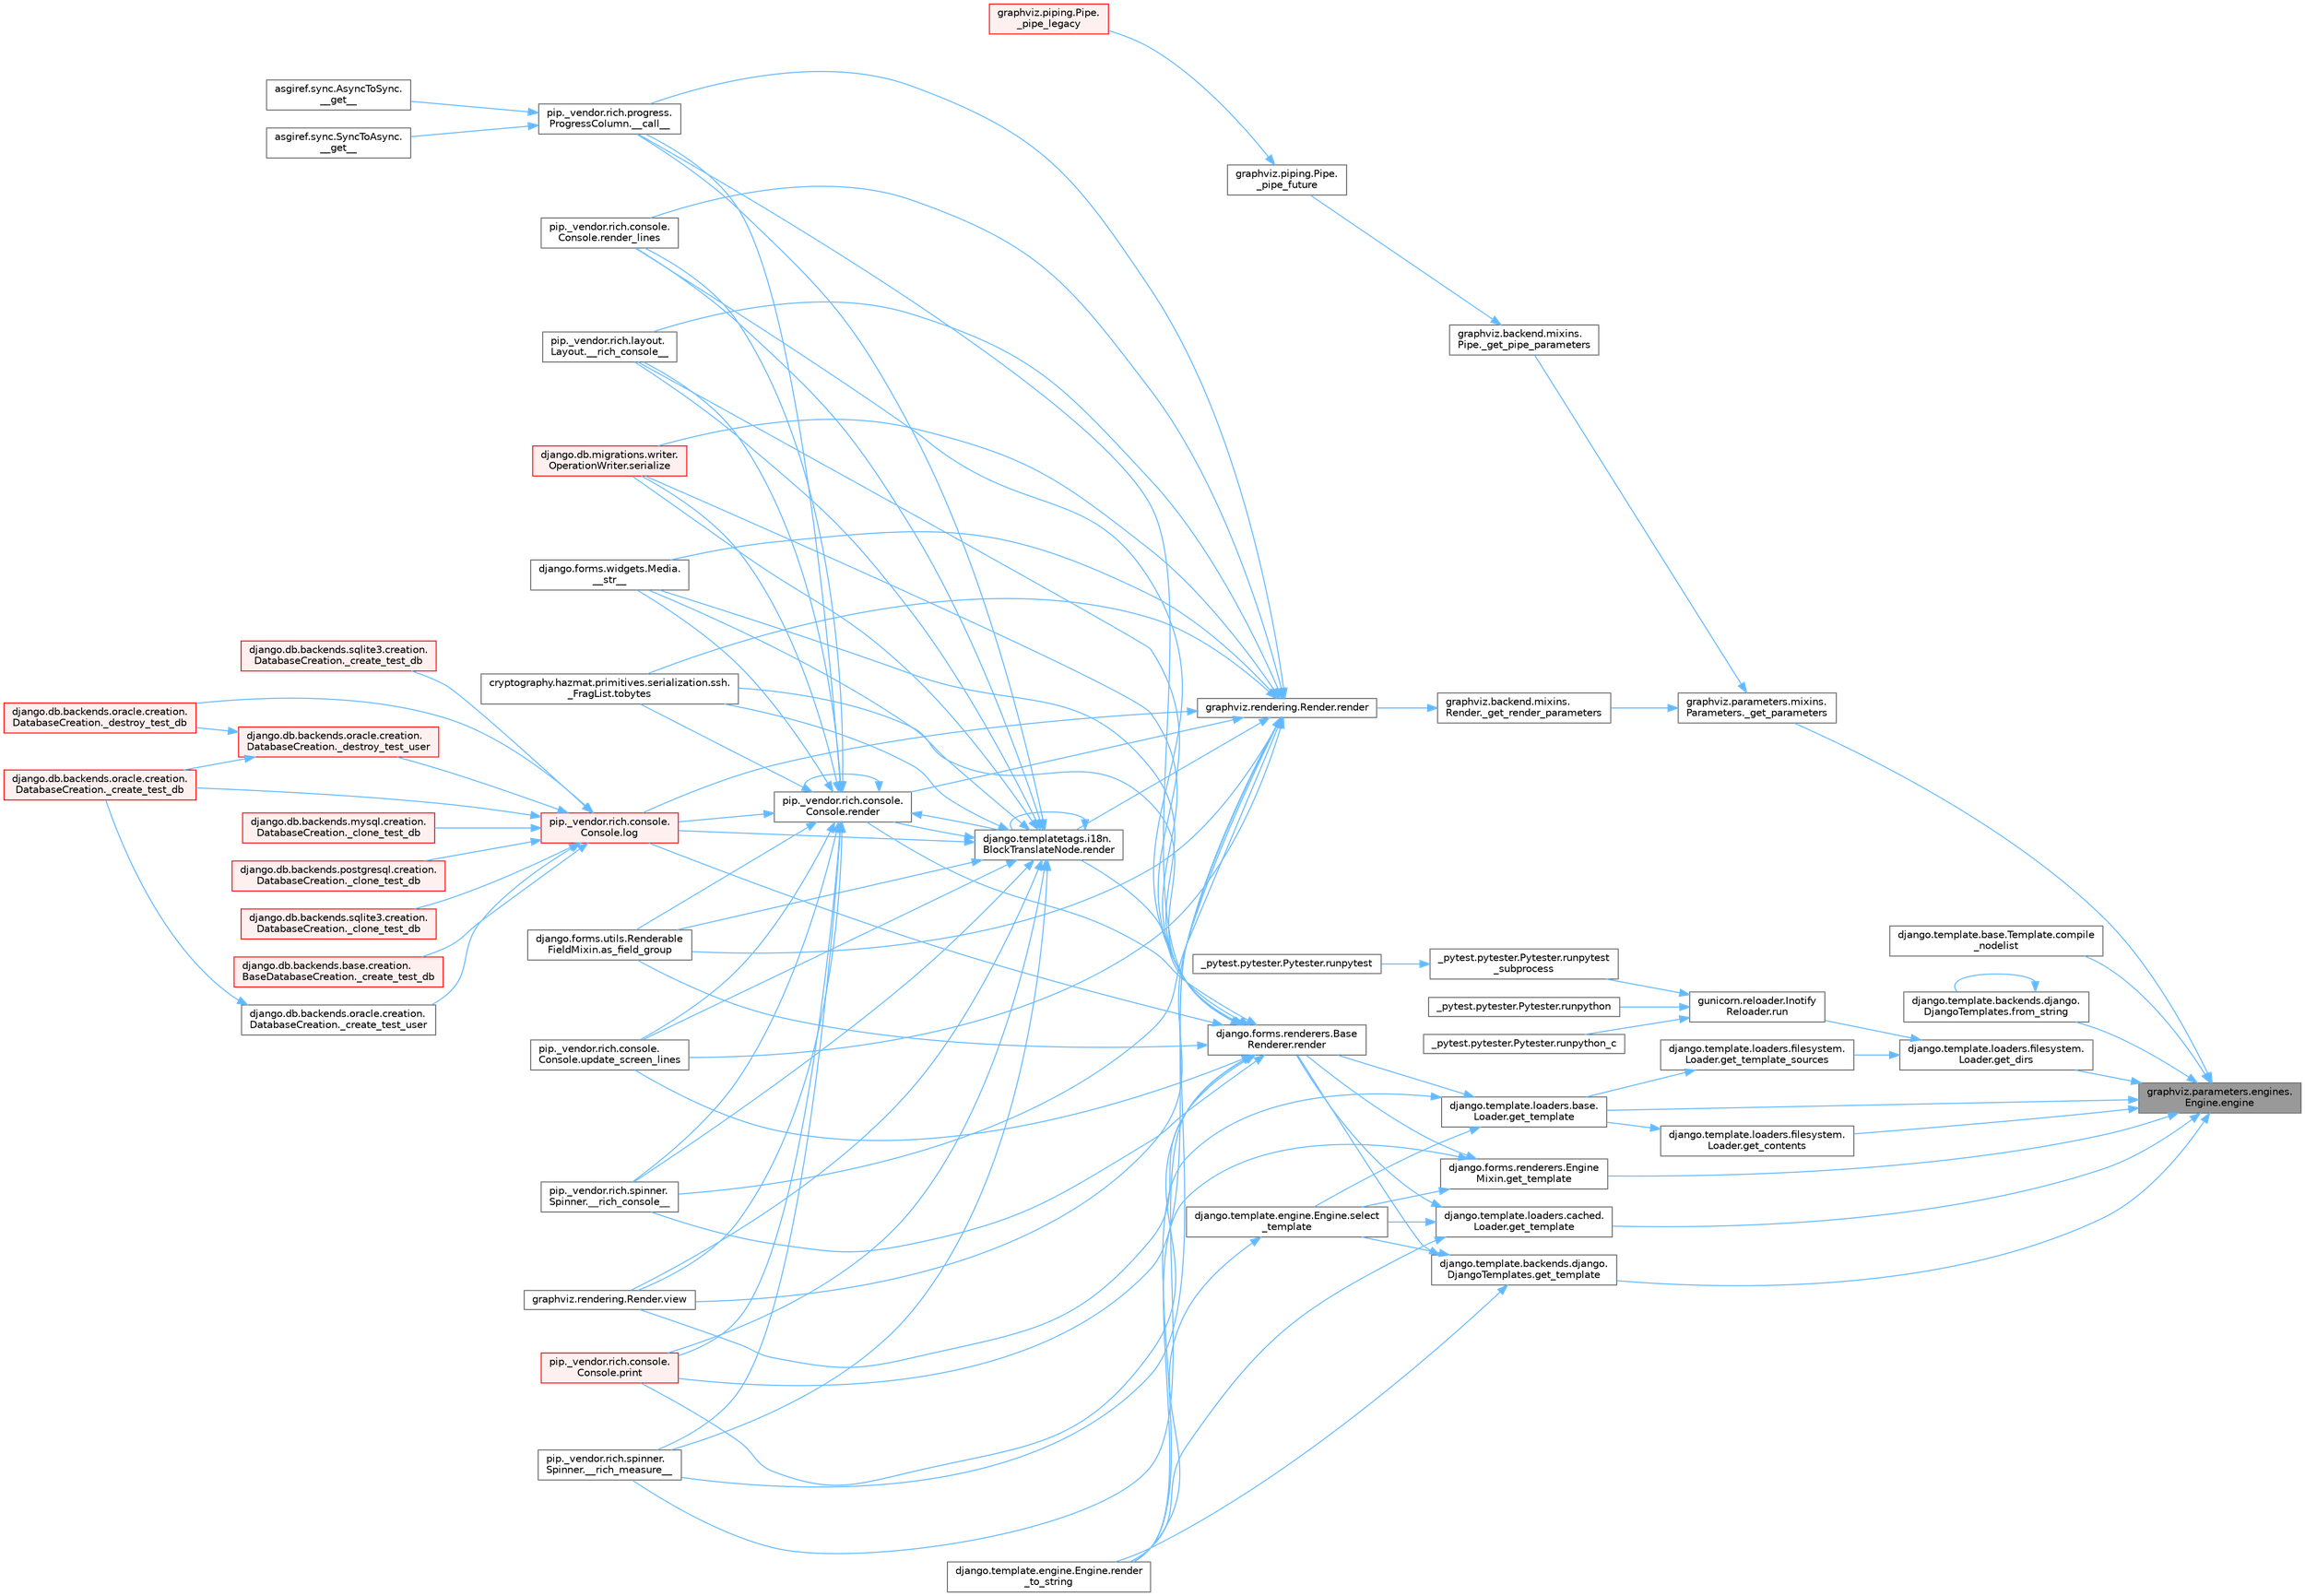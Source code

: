 digraph "graphviz.parameters.engines.Engine.engine"
{
 // LATEX_PDF_SIZE
  bgcolor="transparent";
  edge [fontname=Helvetica,fontsize=10,labelfontname=Helvetica,labelfontsize=10];
  node [fontname=Helvetica,fontsize=10,shape=box,height=0.2,width=0.4];
  rankdir="RL";
  Node1 [id="Node000001",label="graphviz.parameters.engines.\lEngine.engine",height=0.2,width=0.4,color="gray40", fillcolor="grey60", style="filled", fontcolor="black",tooltip=" "];
  Node1 -> Node2 [id="edge1_Node000001_Node000002",dir="back",color="steelblue1",style="solid",tooltip=" "];
  Node2 [id="Node000002",label="graphviz.parameters.mixins.\lParameters._get_parameters",height=0.2,width=0.4,color="grey40", fillcolor="white", style="filled",URL="$classgraphviz_1_1parameters_1_1mixins_1_1_parameters.html#afbdb3248258e4e956d5a7a5f70e60b27",tooltip=" "];
  Node2 -> Node3 [id="edge2_Node000002_Node000003",dir="back",color="steelblue1",style="solid",tooltip=" "];
  Node3 [id="Node000003",label="graphviz.backend.mixins.\lPipe._get_pipe_parameters",height=0.2,width=0.4,color="grey40", fillcolor="white", style="filled",URL="$classgraphviz_1_1backend_1_1mixins_1_1_pipe.html#a71c9b0c3410eae1975141f6c7774a1a0",tooltip=" "];
  Node3 -> Node4 [id="edge3_Node000003_Node000004",dir="back",color="steelblue1",style="solid",tooltip=" "];
  Node4 [id="Node000004",label="graphviz.piping.Pipe.\l_pipe_future",height=0.2,width=0.4,color="grey40", fillcolor="white", style="filled",URL="$classgraphviz_1_1piping_1_1_pipe.html#af8e945601764f6c1340dc13ff7606aab",tooltip=" "];
  Node4 -> Node5 [id="edge4_Node000004_Node000005",dir="back",color="steelblue1",style="solid",tooltip=" "];
  Node5 [id="Node000005",label="graphviz.piping.Pipe.\l_pipe_legacy",height=0.2,width=0.4,color="red", fillcolor="#FFF0F0", style="filled",URL="$classgraphviz_1_1piping_1_1_pipe.html#a6632f0bdcb84b91daead31b26b79b528",tooltip=" "];
  Node2 -> Node10 [id="edge5_Node000002_Node000010",dir="back",color="steelblue1",style="solid",tooltip=" "];
  Node10 [id="Node000010",label="graphviz.backend.mixins.\lRender._get_render_parameters",height=0.2,width=0.4,color="grey40", fillcolor="white", style="filled",URL="$classgraphviz_1_1backend_1_1mixins_1_1_render.html#aedbcb99d10d2133f71d5f6671cbe257b",tooltip=" "];
  Node10 -> Node11 [id="edge6_Node000010_Node000011",dir="back",color="steelblue1",style="solid",tooltip=" "];
  Node11 [id="Node000011",label="graphviz.rendering.Render.render",height=0.2,width=0.4,color="grey40", fillcolor="white", style="filled",URL="$classgraphviz_1_1rendering_1_1_render.html#a0249d6538d64a6b59b1bed64d4636456",tooltip=" "];
  Node11 -> Node12 [id="edge7_Node000011_Node000012",dir="back",color="steelblue1",style="solid",tooltip=" "];
  Node12 [id="Node000012",label="pip._vendor.rich.progress.\lProgressColumn.__call__",height=0.2,width=0.4,color="grey40", fillcolor="white", style="filled",URL="$classpip_1_1__vendor_1_1rich_1_1progress_1_1_progress_column.html#ae0c399be74222f949edb0fa5324cf6ea",tooltip=" "];
  Node12 -> Node13 [id="edge8_Node000012_Node000013",dir="back",color="steelblue1",style="solid",tooltip=" "];
  Node13 [id="Node000013",label="asgiref.sync.AsyncToSync.\l__get__",height=0.2,width=0.4,color="grey40", fillcolor="white", style="filled",URL="$classasgiref_1_1sync_1_1_async_to_sync.html#a23e9ef7a73da98dad9e3f4e65846969b",tooltip=" "];
  Node12 -> Node14 [id="edge9_Node000012_Node000014",dir="back",color="steelblue1",style="solid",tooltip=" "];
  Node14 [id="Node000014",label="asgiref.sync.SyncToAsync.\l__get__",height=0.2,width=0.4,color="grey40", fillcolor="white", style="filled",URL="$classasgiref_1_1sync_1_1_sync_to_async.html#aebdfbe3f01079a529fd2f39810597381",tooltip=" "];
  Node11 -> Node15 [id="edge10_Node000011_Node000015",dir="back",color="steelblue1",style="solid",tooltip=" "];
  Node15 [id="Node000015",label="pip._vendor.rich.layout.\lLayout.__rich_console__",height=0.2,width=0.4,color="grey40", fillcolor="white", style="filled",URL="$classpip_1_1__vendor_1_1rich_1_1layout_1_1_layout.html#ac39cb3d17d2b0324ee1b0dada41a3ebd",tooltip=" "];
  Node11 -> Node16 [id="edge11_Node000011_Node000016",dir="back",color="steelblue1",style="solid",tooltip=" "];
  Node16 [id="Node000016",label="pip._vendor.rich.spinner.\lSpinner.__rich_console__",height=0.2,width=0.4,color="grey40", fillcolor="white", style="filled",URL="$classpip_1_1__vendor_1_1rich_1_1spinner_1_1_spinner.html#a6883d8dced19ac48d4dfc74f776357fd",tooltip=" "];
  Node11 -> Node17 [id="edge12_Node000011_Node000017",dir="back",color="steelblue1",style="solid",tooltip=" "];
  Node17 [id="Node000017",label="pip._vendor.rich.spinner.\lSpinner.__rich_measure__",height=0.2,width=0.4,color="grey40", fillcolor="white", style="filled",URL="$classpip_1_1__vendor_1_1rich_1_1spinner_1_1_spinner.html#a89745682c823c44a31bae8e8d07869f5",tooltip=" "];
  Node11 -> Node18 [id="edge13_Node000011_Node000018",dir="back",color="steelblue1",style="solid",tooltip=" "];
  Node18 [id="Node000018",label="django.forms.widgets.Media.\l__str__",height=0.2,width=0.4,color="grey40", fillcolor="white", style="filled",URL="$classdjango_1_1forms_1_1widgets_1_1_media.html#ae1651710548a7d9f14f036d035012d21",tooltip=" "];
  Node11 -> Node19 [id="edge14_Node000011_Node000019",dir="back",color="steelblue1",style="solid",tooltip=" "];
  Node19 [id="Node000019",label="django.forms.utils.Renderable\lFieldMixin.as_field_group",height=0.2,width=0.4,color="grey40", fillcolor="white", style="filled",URL="$classdjango_1_1forms_1_1utils_1_1_renderable_field_mixin.html#a1e9a1b4f790ea694431554267fd5d74c",tooltip=" "];
  Node11 -> Node20 [id="edge15_Node000011_Node000020",dir="back",color="steelblue1",style="solid",tooltip=" "];
  Node20 [id="Node000020",label="pip._vendor.rich.console.\lConsole.log",height=0.2,width=0.4,color="red", fillcolor="#FFF0F0", style="filled",URL="$classpip_1_1__vendor_1_1rich_1_1console_1_1_console.html#af9c77e39f9413fc2b134c60cfa23b0f1",tooltip=" "];
  Node20 -> Node21 [id="edge16_Node000020_Node000021",dir="back",color="steelblue1",style="solid",tooltip=" "];
  Node21 [id="Node000021",label="django.db.backends.mysql.creation.\lDatabaseCreation._clone_test_db",height=0.2,width=0.4,color="red", fillcolor="#FFF0F0", style="filled",URL="$classdjango_1_1db_1_1backends_1_1mysql_1_1creation_1_1_database_creation.html#ab4d99b6a9b6a81141d0fba9440d91619",tooltip=" "];
  Node20 -> Node23 [id="edge17_Node000020_Node000023",dir="back",color="steelblue1",style="solid",tooltip=" "];
  Node23 [id="Node000023",label="django.db.backends.postgresql.creation.\lDatabaseCreation._clone_test_db",height=0.2,width=0.4,color="red", fillcolor="#FFF0F0", style="filled",URL="$classdjango_1_1db_1_1backends_1_1postgresql_1_1creation_1_1_database_creation.html#ab57e8a2ba94a8a4888fd435036b4c322",tooltip=" "];
  Node20 -> Node24 [id="edge18_Node000020_Node000024",dir="back",color="steelblue1",style="solid",tooltip=" "];
  Node24 [id="Node000024",label="django.db.backends.sqlite3.creation.\lDatabaseCreation._clone_test_db",height=0.2,width=0.4,color="red", fillcolor="#FFF0F0", style="filled",URL="$classdjango_1_1db_1_1backends_1_1sqlite3_1_1creation_1_1_database_creation.html#a43a28bd11187e2b0677fd0be7643387b",tooltip=" "];
  Node20 -> Node25 [id="edge19_Node000020_Node000025",dir="back",color="steelblue1",style="solid",tooltip=" "];
  Node25 [id="Node000025",label="django.db.backends.base.creation.\lBaseDatabaseCreation._create_test_db",height=0.2,width=0.4,color="red", fillcolor="#FFF0F0", style="filled",URL="$classdjango_1_1db_1_1backends_1_1base_1_1creation_1_1_base_database_creation.html#a3782aff49b95503af2f0e518a10dc22d",tooltip=" "];
  Node20 -> Node27 [id="edge20_Node000020_Node000027",dir="back",color="steelblue1",style="solid",tooltip=" "];
  Node27 [id="Node000027",label="django.db.backends.oracle.creation.\lDatabaseCreation._create_test_db",height=0.2,width=0.4,color="red", fillcolor="#FFF0F0", style="filled",URL="$classdjango_1_1db_1_1backends_1_1oracle_1_1creation_1_1_database_creation.html#aea03f2099a0f6691226755c6b60c133f",tooltip=" "];
  Node20 -> Node28 [id="edge21_Node000020_Node000028",dir="back",color="steelblue1",style="solid",tooltip=" "];
  Node28 [id="Node000028",label="django.db.backends.sqlite3.creation.\lDatabaseCreation._create_test_db",height=0.2,width=0.4,color="red", fillcolor="#FFF0F0", style="filled",URL="$classdjango_1_1db_1_1backends_1_1sqlite3_1_1creation_1_1_database_creation.html#a67d2c057a1e604f78b379e63cd6bff28",tooltip=" "];
  Node20 -> Node29 [id="edge22_Node000020_Node000029",dir="back",color="steelblue1",style="solid",tooltip=" "];
  Node29 [id="Node000029",label="django.db.backends.oracle.creation.\lDatabaseCreation._create_test_user",height=0.2,width=0.4,color="grey40", fillcolor="white", style="filled",URL="$classdjango_1_1db_1_1backends_1_1oracle_1_1creation_1_1_database_creation.html#a59ea754a7f0af2c6d24086c033e1a0dd",tooltip=" "];
  Node29 -> Node27 [id="edge23_Node000029_Node000027",dir="back",color="steelblue1",style="solid",tooltip=" "];
  Node20 -> Node30 [id="edge24_Node000020_Node000030",dir="back",color="steelblue1",style="solid",tooltip=" "];
  Node30 [id="Node000030",label="django.db.backends.oracle.creation.\lDatabaseCreation._destroy_test_db",height=0.2,width=0.4,color="red", fillcolor="#FFF0F0", style="filled",URL="$classdjango_1_1db_1_1backends_1_1oracle_1_1creation_1_1_database_creation.html#a08dd28500eb796fba820014d705845e1",tooltip=" "];
  Node20 -> Node32 [id="edge25_Node000020_Node000032",dir="back",color="steelblue1",style="solid",tooltip=" "];
  Node32 [id="Node000032",label="django.db.backends.oracle.creation.\lDatabaseCreation._destroy_test_user",height=0.2,width=0.4,color="red", fillcolor="#FFF0F0", style="filled",URL="$classdjango_1_1db_1_1backends_1_1oracle_1_1creation_1_1_database_creation.html#ac5b566d811b2dcccb9c6c125486ec8b9",tooltip=" "];
  Node32 -> Node27 [id="edge26_Node000032_Node000027",dir="back",color="steelblue1",style="solid",tooltip=" "];
  Node32 -> Node30 [id="edge27_Node000032_Node000030",dir="back",color="steelblue1",style="solid",tooltip=" "];
  Node11 -> Node441 [id="edge28_Node000011_Node000441",dir="back",color="steelblue1",style="solid",tooltip=" "];
  Node441 [id="Node000441",label="pip._vendor.rich.console.\lConsole.print",height=0.2,width=0.4,color="red", fillcolor="#FFF0F0", style="filled",URL="$classpip_1_1__vendor_1_1rich_1_1console_1_1_console.html#af954370cdbb49236b597f2c11064549d",tooltip=" "];
  Node11 -> Node909 [id="edge29_Node000011_Node000909",dir="back",color="steelblue1",style="solid",tooltip=" "];
  Node909 [id="Node000909",label="django.templatetags.i18n.\lBlockTranslateNode.render",height=0.2,width=0.4,color="grey40", fillcolor="white", style="filled",URL="$classdjango_1_1templatetags_1_1i18n_1_1_block_translate_node.html#aaf05bebfd02c1c4b676387ada0357832",tooltip=" "];
  Node909 -> Node12 [id="edge30_Node000909_Node000012",dir="back",color="steelblue1",style="solid",tooltip=" "];
  Node909 -> Node15 [id="edge31_Node000909_Node000015",dir="back",color="steelblue1",style="solid",tooltip=" "];
  Node909 -> Node16 [id="edge32_Node000909_Node000016",dir="back",color="steelblue1",style="solid",tooltip=" "];
  Node909 -> Node17 [id="edge33_Node000909_Node000017",dir="back",color="steelblue1",style="solid",tooltip=" "];
  Node909 -> Node18 [id="edge34_Node000909_Node000018",dir="back",color="steelblue1",style="solid",tooltip=" "];
  Node909 -> Node19 [id="edge35_Node000909_Node000019",dir="back",color="steelblue1",style="solid",tooltip=" "];
  Node909 -> Node20 [id="edge36_Node000909_Node000020",dir="back",color="steelblue1",style="solid",tooltip=" "];
  Node909 -> Node441 [id="edge37_Node000909_Node000441",dir="back",color="steelblue1",style="solid",tooltip=" "];
  Node909 -> Node909 [id="edge38_Node000909_Node000909",dir="back",color="steelblue1",style="solid",tooltip=" "];
  Node909 -> Node910 [id="edge39_Node000909_Node000910",dir="back",color="steelblue1",style="solid",tooltip=" "];
  Node910 [id="Node000910",label="pip._vendor.rich.console.\lConsole.render",height=0.2,width=0.4,color="grey40", fillcolor="white", style="filled",URL="$classpip_1_1__vendor_1_1rich_1_1console_1_1_console.html#a9551b8254c573105adde80622393a938",tooltip=" "];
  Node910 -> Node12 [id="edge40_Node000910_Node000012",dir="back",color="steelblue1",style="solid",tooltip=" "];
  Node910 -> Node15 [id="edge41_Node000910_Node000015",dir="back",color="steelblue1",style="solid",tooltip=" "];
  Node910 -> Node16 [id="edge42_Node000910_Node000016",dir="back",color="steelblue1",style="solid",tooltip=" "];
  Node910 -> Node17 [id="edge43_Node000910_Node000017",dir="back",color="steelblue1",style="solid",tooltip=" "];
  Node910 -> Node18 [id="edge44_Node000910_Node000018",dir="back",color="steelblue1",style="solid",tooltip=" "];
  Node910 -> Node19 [id="edge45_Node000910_Node000019",dir="back",color="steelblue1",style="solid",tooltip=" "];
  Node910 -> Node20 [id="edge46_Node000910_Node000020",dir="back",color="steelblue1",style="solid",tooltip=" "];
  Node910 -> Node441 [id="edge47_Node000910_Node000441",dir="back",color="steelblue1",style="solid",tooltip=" "];
  Node910 -> Node909 [id="edge48_Node000910_Node000909",dir="back",color="steelblue1",style="solid",tooltip=" "];
  Node910 -> Node910 [id="edge49_Node000910_Node000910",dir="back",color="steelblue1",style="solid",tooltip=" "];
  Node910 -> Node911 [id="edge50_Node000910_Node000911",dir="back",color="steelblue1",style="solid",tooltip=" "];
  Node911 [id="Node000911",label="pip._vendor.rich.console.\lConsole.render_lines",height=0.2,width=0.4,color="grey40", fillcolor="white", style="filled",URL="$classpip_1_1__vendor_1_1rich_1_1console_1_1_console.html#a5818808a49db20c5bee6986425f96f14",tooltip=" "];
  Node910 -> Node912 [id="edge51_Node000910_Node000912",dir="back",color="steelblue1",style="solid",tooltip=" "];
  Node912 [id="Node000912",label="django.db.migrations.writer.\lOperationWriter.serialize",height=0.2,width=0.4,color="red", fillcolor="#FFF0F0", style="filled",URL="$classdjango_1_1db_1_1migrations_1_1writer_1_1_operation_writer.html#a866e8d13e1c54a35d74e9a6b0383b2f8",tooltip=" "];
  Node910 -> Node1254 [id="edge52_Node000910_Node001254",dir="back",color="steelblue1",style="solid",tooltip=" "];
  Node1254 [id="Node001254",label="cryptography.hazmat.primitives.serialization.ssh.\l_FragList.tobytes",height=0.2,width=0.4,color="grey40", fillcolor="white", style="filled",URL="$classcryptography_1_1hazmat_1_1primitives_1_1serialization_1_1ssh_1_1___frag_list.html#a195dd4e7c741624829a13af53fa3de38",tooltip=" "];
  Node910 -> Node1255 [id="edge53_Node000910_Node001255",dir="back",color="steelblue1",style="solid",tooltip=" "];
  Node1255 [id="Node001255",label="pip._vendor.rich.console.\lConsole.update_screen_lines",height=0.2,width=0.4,color="grey40", fillcolor="white", style="filled",URL="$classpip_1_1__vendor_1_1rich_1_1console_1_1_console.html#a21cfe5af86ec7533f23d45fe2969817e",tooltip=" "];
  Node910 -> Node1256 [id="edge54_Node000910_Node001256",dir="back",color="steelblue1",style="solid",tooltip=" "];
  Node1256 [id="Node001256",label="graphviz.rendering.Render.view",height=0.2,width=0.4,color="grey40", fillcolor="white", style="filled",URL="$classgraphviz_1_1rendering_1_1_render.html#a53169c422996b9a7e92b5580c13914e2",tooltip=" "];
  Node909 -> Node911 [id="edge55_Node000909_Node000911",dir="back",color="steelblue1",style="solid",tooltip=" "];
  Node909 -> Node912 [id="edge56_Node000909_Node000912",dir="back",color="steelblue1",style="solid",tooltip=" "];
  Node909 -> Node1254 [id="edge57_Node000909_Node001254",dir="back",color="steelblue1",style="solid",tooltip=" "];
  Node909 -> Node1255 [id="edge58_Node000909_Node001255",dir="back",color="steelblue1",style="solid",tooltip=" "];
  Node909 -> Node1256 [id="edge59_Node000909_Node001256",dir="back",color="steelblue1",style="solid",tooltip=" "];
  Node11 -> Node910 [id="edge60_Node000011_Node000910",dir="back",color="steelblue1",style="solid",tooltip=" "];
  Node11 -> Node911 [id="edge61_Node000011_Node000911",dir="back",color="steelblue1",style="solid",tooltip=" "];
  Node11 -> Node912 [id="edge62_Node000011_Node000912",dir="back",color="steelblue1",style="solid",tooltip=" "];
  Node11 -> Node1254 [id="edge63_Node000011_Node001254",dir="back",color="steelblue1",style="solid",tooltip=" "];
  Node11 -> Node1255 [id="edge64_Node000011_Node001255",dir="back",color="steelblue1",style="solid",tooltip=" "];
  Node11 -> Node1256 [id="edge65_Node000011_Node001256",dir="back",color="steelblue1",style="solid",tooltip=" "];
  Node1 -> Node3179 [id="edge66_Node000001_Node003179",dir="back",color="steelblue1",style="solid",tooltip=" "];
  Node3179 [id="Node003179",label="django.template.base.Template.compile\l_nodelist",height=0.2,width=0.4,color="grey40", fillcolor="white", style="filled",URL="$classdjango_1_1template_1_1base_1_1_template.html#a2b6b33cea5438ebc7a728e716d6973b8",tooltip=" "];
  Node1 -> Node3180 [id="edge67_Node000001_Node003180",dir="back",color="steelblue1",style="solid",tooltip=" "];
  Node3180 [id="Node003180",label="django.template.backends.django.\lDjangoTemplates.from_string",height=0.2,width=0.4,color="grey40", fillcolor="white", style="filled",URL="$classdjango_1_1template_1_1backends_1_1django_1_1_django_templates.html#a2dfd55318f426aa42a32ed218d683797",tooltip=" "];
  Node3180 -> Node3180 [id="edge68_Node003180_Node003180",dir="back",color="steelblue1",style="solid",tooltip=" "];
  Node1 -> Node3181 [id="edge69_Node000001_Node003181",dir="back",color="steelblue1",style="solid",tooltip=" "];
  Node3181 [id="Node003181",label="django.template.loaders.filesystem.\lLoader.get_contents",height=0.2,width=0.4,color="grey40", fillcolor="white", style="filled",URL="$classdjango_1_1template_1_1loaders_1_1filesystem_1_1_loader.html#a93c90daf9a806694190b15f3a25c034d",tooltip=" "];
  Node3181 -> Node3182 [id="edge70_Node003181_Node003182",dir="back",color="steelblue1",style="solid",tooltip=" "];
  Node3182 [id="Node003182",label="django.template.loaders.base.\lLoader.get_template",height=0.2,width=0.4,color="grey40", fillcolor="white", style="filled",URL="$classdjango_1_1template_1_1loaders_1_1base_1_1_loader.html#a669ef828001f88976aef1a6a91af9b86",tooltip=" "];
  Node3182 -> Node2986 [id="edge71_Node003182_Node002986",dir="back",color="steelblue1",style="solid",tooltip=" "];
  Node2986 [id="Node002986",label="django.forms.renderers.Base\lRenderer.render",height=0.2,width=0.4,color="grey40", fillcolor="white", style="filled",URL="$classdjango_1_1forms_1_1renderers_1_1_base_renderer.html#afc2864a13f4b09dd1ed354c16e047652",tooltip=" "];
  Node2986 -> Node12 [id="edge72_Node002986_Node000012",dir="back",color="steelblue1",style="solid",tooltip=" "];
  Node2986 -> Node15 [id="edge73_Node002986_Node000015",dir="back",color="steelblue1",style="solid",tooltip=" "];
  Node2986 -> Node16 [id="edge74_Node002986_Node000016",dir="back",color="steelblue1",style="solid",tooltip=" "];
  Node2986 -> Node17 [id="edge75_Node002986_Node000017",dir="back",color="steelblue1",style="solid",tooltip=" "];
  Node2986 -> Node18 [id="edge76_Node002986_Node000018",dir="back",color="steelblue1",style="solid",tooltip=" "];
  Node2986 -> Node19 [id="edge77_Node002986_Node000019",dir="back",color="steelblue1",style="solid",tooltip=" "];
  Node2986 -> Node20 [id="edge78_Node002986_Node000020",dir="back",color="steelblue1",style="solid",tooltip=" "];
  Node2986 -> Node441 [id="edge79_Node002986_Node000441",dir="back",color="steelblue1",style="solid",tooltip=" "];
  Node2986 -> Node909 [id="edge80_Node002986_Node000909",dir="back",color="steelblue1",style="solid",tooltip=" "];
  Node2986 -> Node910 [id="edge81_Node002986_Node000910",dir="back",color="steelblue1",style="solid",tooltip=" "];
  Node2986 -> Node911 [id="edge82_Node002986_Node000911",dir="back",color="steelblue1",style="solid",tooltip=" "];
  Node2986 -> Node912 [id="edge83_Node002986_Node000912",dir="back",color="steelblue1",style="solid",tooltip=" "];
  Node2986 -> Node1254 [id="edge84_Node002986_Node001254",dir="back",color="steelblue1",style="solid",tooltip=" "];
  Node2986 -> Node1255 [id="edge85_Node002986_Node001255",dir="back",color="steelblue1",style="solid",tooltip=" "];
  Node2986 -> Node1256 [id="edge86_Node002986_Node001256",dir="back",color="steelblue1",style="solid",tooltip=" "];
  Node3182 -> Node2987 [id="edge87_Node003182_Node002987",dir="back",color="steelblue1",style="solid",tooltip=" "];
  Node2987 [id="Node002987",label="django.template.engine.Engine.render\l_to_string",height=0.2,width=0.4,color="grey40", fillcolor="white", style="filled",URL="$classdjango_1_1template_1_1engine_1_1_engine.html#a2a857066b463a553f75f87377331a1e0",tooltip=" "];
  Node3182 -> Node2988 [id="edge88_Node003182_Node002988",dir="back",color="steelblue1",style="solid",tooltip=" "];
  Node2988 [id="Node002988",label="django.template.engine.Engine.select\l_template",height=0.2,width=0.4,color="grey40", fillcolor="white", style="filled",URL="$classdjango_1_1template_1_1engine_1_1_engine.html#ae967bd188ed4949165f51563b6897a7b",tooltip=" "];
  Node2988 -> Node2987 [id="edge89_Node002988_Node002987",dir="back",color="steelblue1",style="solid",tooltip=" "];
  Node1 -> Node3183 [id="edge90_Node000001_Node003183",dir="back",color="steelblue1",style="solid",tooltip=" "];
  Node3183 [id="Node003183",label="django.template.loaders.filesystem.\lLoader.get_dirs",height=0.2,width=0.4,color="grey40", fillcolor="white", style="filled",URL="$classdjango_1_1template_1_1loaders_1_1filesystem_1_1_loader.html#a90609bf01be7615523d159842d51fcd1",tooltip=" "];
  Node3183 -> Node3184 [id="edge91_Node003183_Node003184",dir="back",color="steelblue1",style="solid",tooltip=" "];
  Node3184 [id="Node003184",label="django.template.loaders.filesystem.\lLoader.get_template_sources",height=0.2,width=0.4,color="grey40", fillcolor="white", style="filled",URL="$classdjango_1_1template_1_1loaders_1_1filesystem_1_1_loader.html#a1949b8dcadee51d17f2039c6068ca7ed",tooltip=" "];
  Node3184 -> Node3182 [id="edge92_Node003184_Node003182",dir="back",color="steelblue1",style="solid",tooltip=" "];
  Node3183 -> Node3185 [id="edge93_Node003183_Node003185",dir="back",color="steelblue1",style="solid",tooltip=" "];
  Node3185 [id="Node003185",label="gunicorn.reloader.Inotify\lReloader.run",height=0.2,width=0.4,color="grey40", fillcolor="white", style="filled",URL="$classgunicorn_1_1reloader_1_1_inotify_reloader.html#a830d06acf053af8a7ece423e10fa926c",tooltip=" "];
  Node3185 -> Node114 [id="edge94_Node003185_Node000114",dir="back",color="steelblue1",style="solid",tooltip=" "];
  Node114 [id="Node000114",label="_pytest.pytester.Pytester.runpytest\l_subprocess",height=0.2,width=0.4,color="grey40", fillcolor="white", style="filled",URL="$class__pytest_1_1pytester_1_1_pytester.html#a59323c6d6a1469a1206f1c0b8fce99c9",tooltip=" "];
  Node114 -> Node115 [id="edge95_Node000114_Node000115",dir="back",color="steelblue1",style="solid",tooltip=" "];
  Node115 [id="Node000115",label="_pytest.pytester.Pytester.runpytest",height=0.2,width=0.4,color="grey40", fillcolor="white", style="filled",URL="$class__pytest_1_1pytester_1_1_pytester.html#a2765db48ffe1b8853581d711ff43a87b",tooltip=" "];
  Node3185 -> Node116 [id="edge96_Node003185_Node000116",dir="back",color="steelblue1",style="solid",tooltip=" "];
  Node116 [id="Node000116",label="_pytest.pytester.Pytester.runpython",height=0.2,width=0.4,color="grey40", fillcolor="white", style="filled",URL="$class__pytest_1_1pytester_1_1_pytester.html#a4e0c539507f15fd333cf618faf9687ef",tooltip=" "];
  Node3185 -> Node117 [id="edge97_Node003185_Node000117",dir="back",color="steelblue1",style="solid",tooltip=" "];
  Node117 [id="Node000117",label="_pytest.pytester.Pytester.runpython_c",height=0.2,width=0.4,color="grey40", fillcolor="white", style="filled",URL="$class__pytest_1_1pytester_1_1_pytester.html#aea789acfe206d9c40d9a6bf54a337f2a",tooltip=" "];
  Node1 -> Node3186 [id="edge98_Node000001_Node003186",dir="back",color="steelblue1",style="solid",tooltip=" "];
  Node3186 [id="Node003186",label="django.forms.renderers.Engine\lMixin.get_template",height=0.2,width=0.4,color="grey40", fillcolor="white", style="filled",URL="$classdjango_1_1forms_1_1renderers_1_1_engine_mixin.html#aab61cb456e267c69cd03dd27edaa76e7",tooltip=" "];
  Node3186 -> Node2986 [id="edge99_Node003186_Node002986",dir="back",color="steelblue1",style="solid",tooltip=" "];
  Node3186 -> Node2987 [id="edge100_Node003186_Node002987",dir="back",color="steelblue1",style="solid",tooltip=" "];
  Node3186 -> Node2988 [id="edge101_Node003186_Node002988",dir="back",color="steelblue1",style="solid",tooltip=" "];
  Node1 -> Node3187 [id="edge102_Node000001_Node003187",dir="back",color="steelblue1",style="solid",tooltip=" "];
  Node3187 [id="Node003187",label="django.template.backends.django.\lDjangoTemplates.get_template",height=0.2,width=0.4,color="grey40", fillcolor="white", style="filled",URL="$classdjango_1_1template_1_1backends_1_1django_1_1_django_templates.html#a363174aa6f7f97744173f6dbe54190d1",tooltip=" "];
  Node3187 -> Node2986 [id="edge103_Node003187_Node002986",dir="back",color="steelblue1",style="solid",tooltip=" "];
  Node3187 -> Node2987 [id="edge104_Node003187_Node002987",dir="back",color="steelblue1",style="solid",tooltip=" "];
  Node3187 -> Node2988 [id="edge105_Node003187_Node002988",dir="back",color="steelblue1",style="solid",tooltip=" "];
  Node1 -> Node3182 [id="edge106_Node000001_Node003182",dir="back",color="steelblue1",style="solid",tooltip=" "];
  Node1 -> Node2985 [id="edge107_Node000001_Node002985",dir="back",color="steelblue1",style="solid",tooltip=" "];
  Node2985 [id="Node002985",label="django.template.loaders.cached.\lLoader.get_template",height=0.2,width=0.4,color="grey40", fillcolor="white", style="filled",URL="$classdjango_1_1template_1_1loaders_1_1cached_1_1_loader.html#a911630b975c3aeb827f6dafdc81c539a",tooltip=" "];
  Node2985 -> Node2986 [id="edge108_Node002985_Node002986",dir="back",color="steelblue1",style="solid",tooltip=" "];
  Node2985 -> Node2987 [id="edge109_Node002985_Node002987",dir="back",color="steelblue1",style="solid",tooltip=" "];
  Node2985 -> Node2988 [id="edge110_Node002985_Node002988",dir="back",color="steelblue1",style="solid",tooltip=" "];
}
